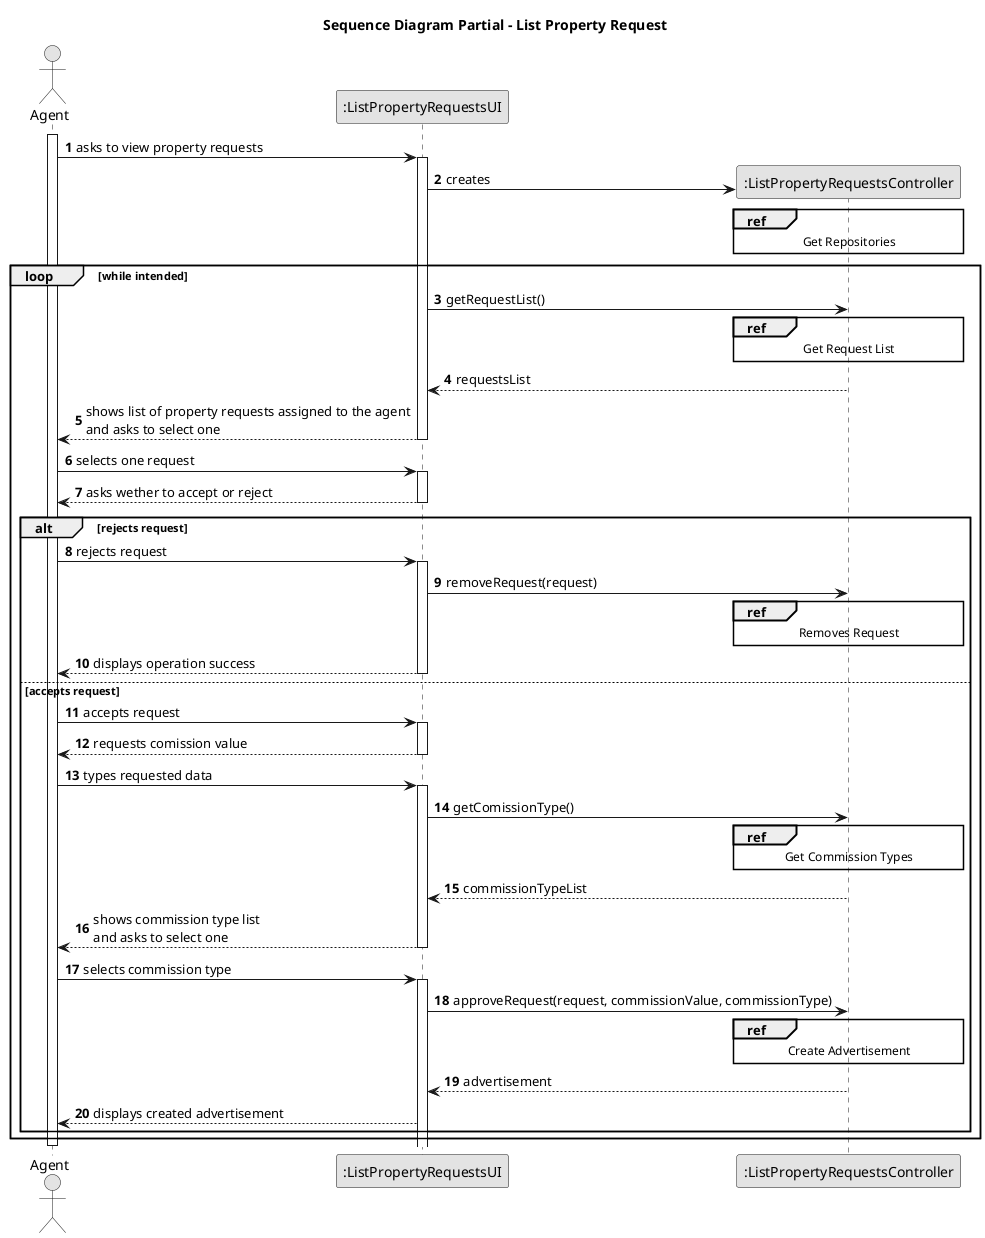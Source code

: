 @startuml Sequence Diagram - List Property Request
skinparam monochrome true
skinparam packageStyle rectangle
skinparam shadowing false

title Sequence Diagram Partial - List Property Request
autonumber

'hide footbox
actor "Agent" as AG
participant ":ListPropertyRequestsUI" as UI
participant ":ListPropertyRequestsController" as CTRL

activate AG

    AG -> UI : asks to view property requests
    activate UI
        UI -> CTRL** : creates
        
		ref over CTRL
			Get Repositories
		end ref

    loop while intended

        UI -> CTRL : getRequestList()

			ref over CTRL
				Get Request List
			end ref

			CTRL --> UI : requestsList

		UI --> AG : shows list of property requests assigned to the agent\nand asks to select one
    deactivate UI

	AG -> UI : selects one request
	activate UI
		UI --> AG : asks wether to accept or reject
	deactivate UI

	alt rejects request
		AG -> UI : rejects request
		activate UI
			UI -> CTRL : removeRequest(request)

				ref over CTRL
					Removes Request
				end ref

			UI --> AG : displays operation success
		deactivate UI


	else accepts request
		AG -> UI : accepts request
		activate UI
			UI --> AG : requests comission value
		deactivate UI
	
		AG -> UI : types requested data
		activate UI
			UI -> CTRL : getComissionType()

				ref over CTRL
					Get Commission Types
				end ref

				CTRL --> UI : commissionTypeList

			UI --> AG : shows commission type list\nand asks to select one
		deactivate UI

		AG -> UI : selects commission type
		activate UI
			UI -> CTRL : approveRequest(request, commissionValue, commissionType)

				ref over CTRL
					Create Advertisement
				end ref

				CTRL --> UI : advertisement

			UI --> AG : displays created advertisement
		end
	end


deactivate AG

@enduml